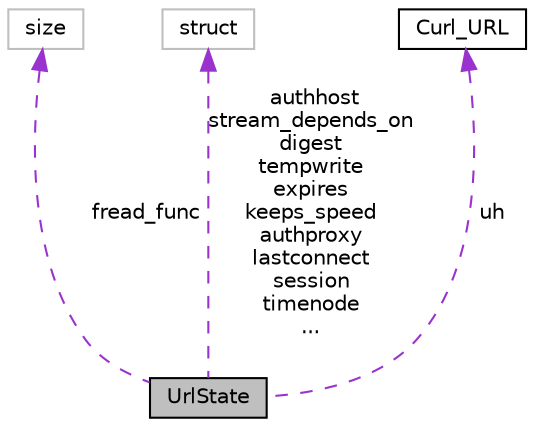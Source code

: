 digraph "UrlState"
{
  edge [fontname="Helvetica",fontsize="10",labelfontname="Helvetica",labelfontsize="10"];
  node [fontname="Helvetica",fontsize="10",shape=record];
  Node1 [label="UrlState",height=0.2,width=0.4,color="black", fillcolor="grey75", style="filled", fontcolor="black"];
  Node2 -> Node1 [dir="back",color="darkorchid3",fontsize="10",style="dashed",label=" fread_func" ,fontname="Helvetica"];
  Node2 [label="size",height=0.2,width=0.4,color="grey75", fillcolor="white", style="filled"];
  Node3 -> Node1 [dir="back",color="darkorchid3",fontsize="10",style="dashed",label=" authhost\nstream_depends_on\ndigest\ntempwrite\nexpires\nkeeps_speed\nauthproxy\nlastconnect\nsession\ntimenode\n..." ,fontname="Helvetica"];
  Node3 [label="struct",height=0.2,width=0.4,color="grey75", fillcolor="white", style="filled"];
  Node4 -> Node1 [dir="back",color="darkorchid3",fontsize="10",style="dashed",label=" uh" ,fontname="Helvetica"];
  Node4 [label="Curl_URL",height=0.2,width=0.4,color="black", fillcolor="white", style="filled",URL="$struct_curl___u_r_l.html"];
}
